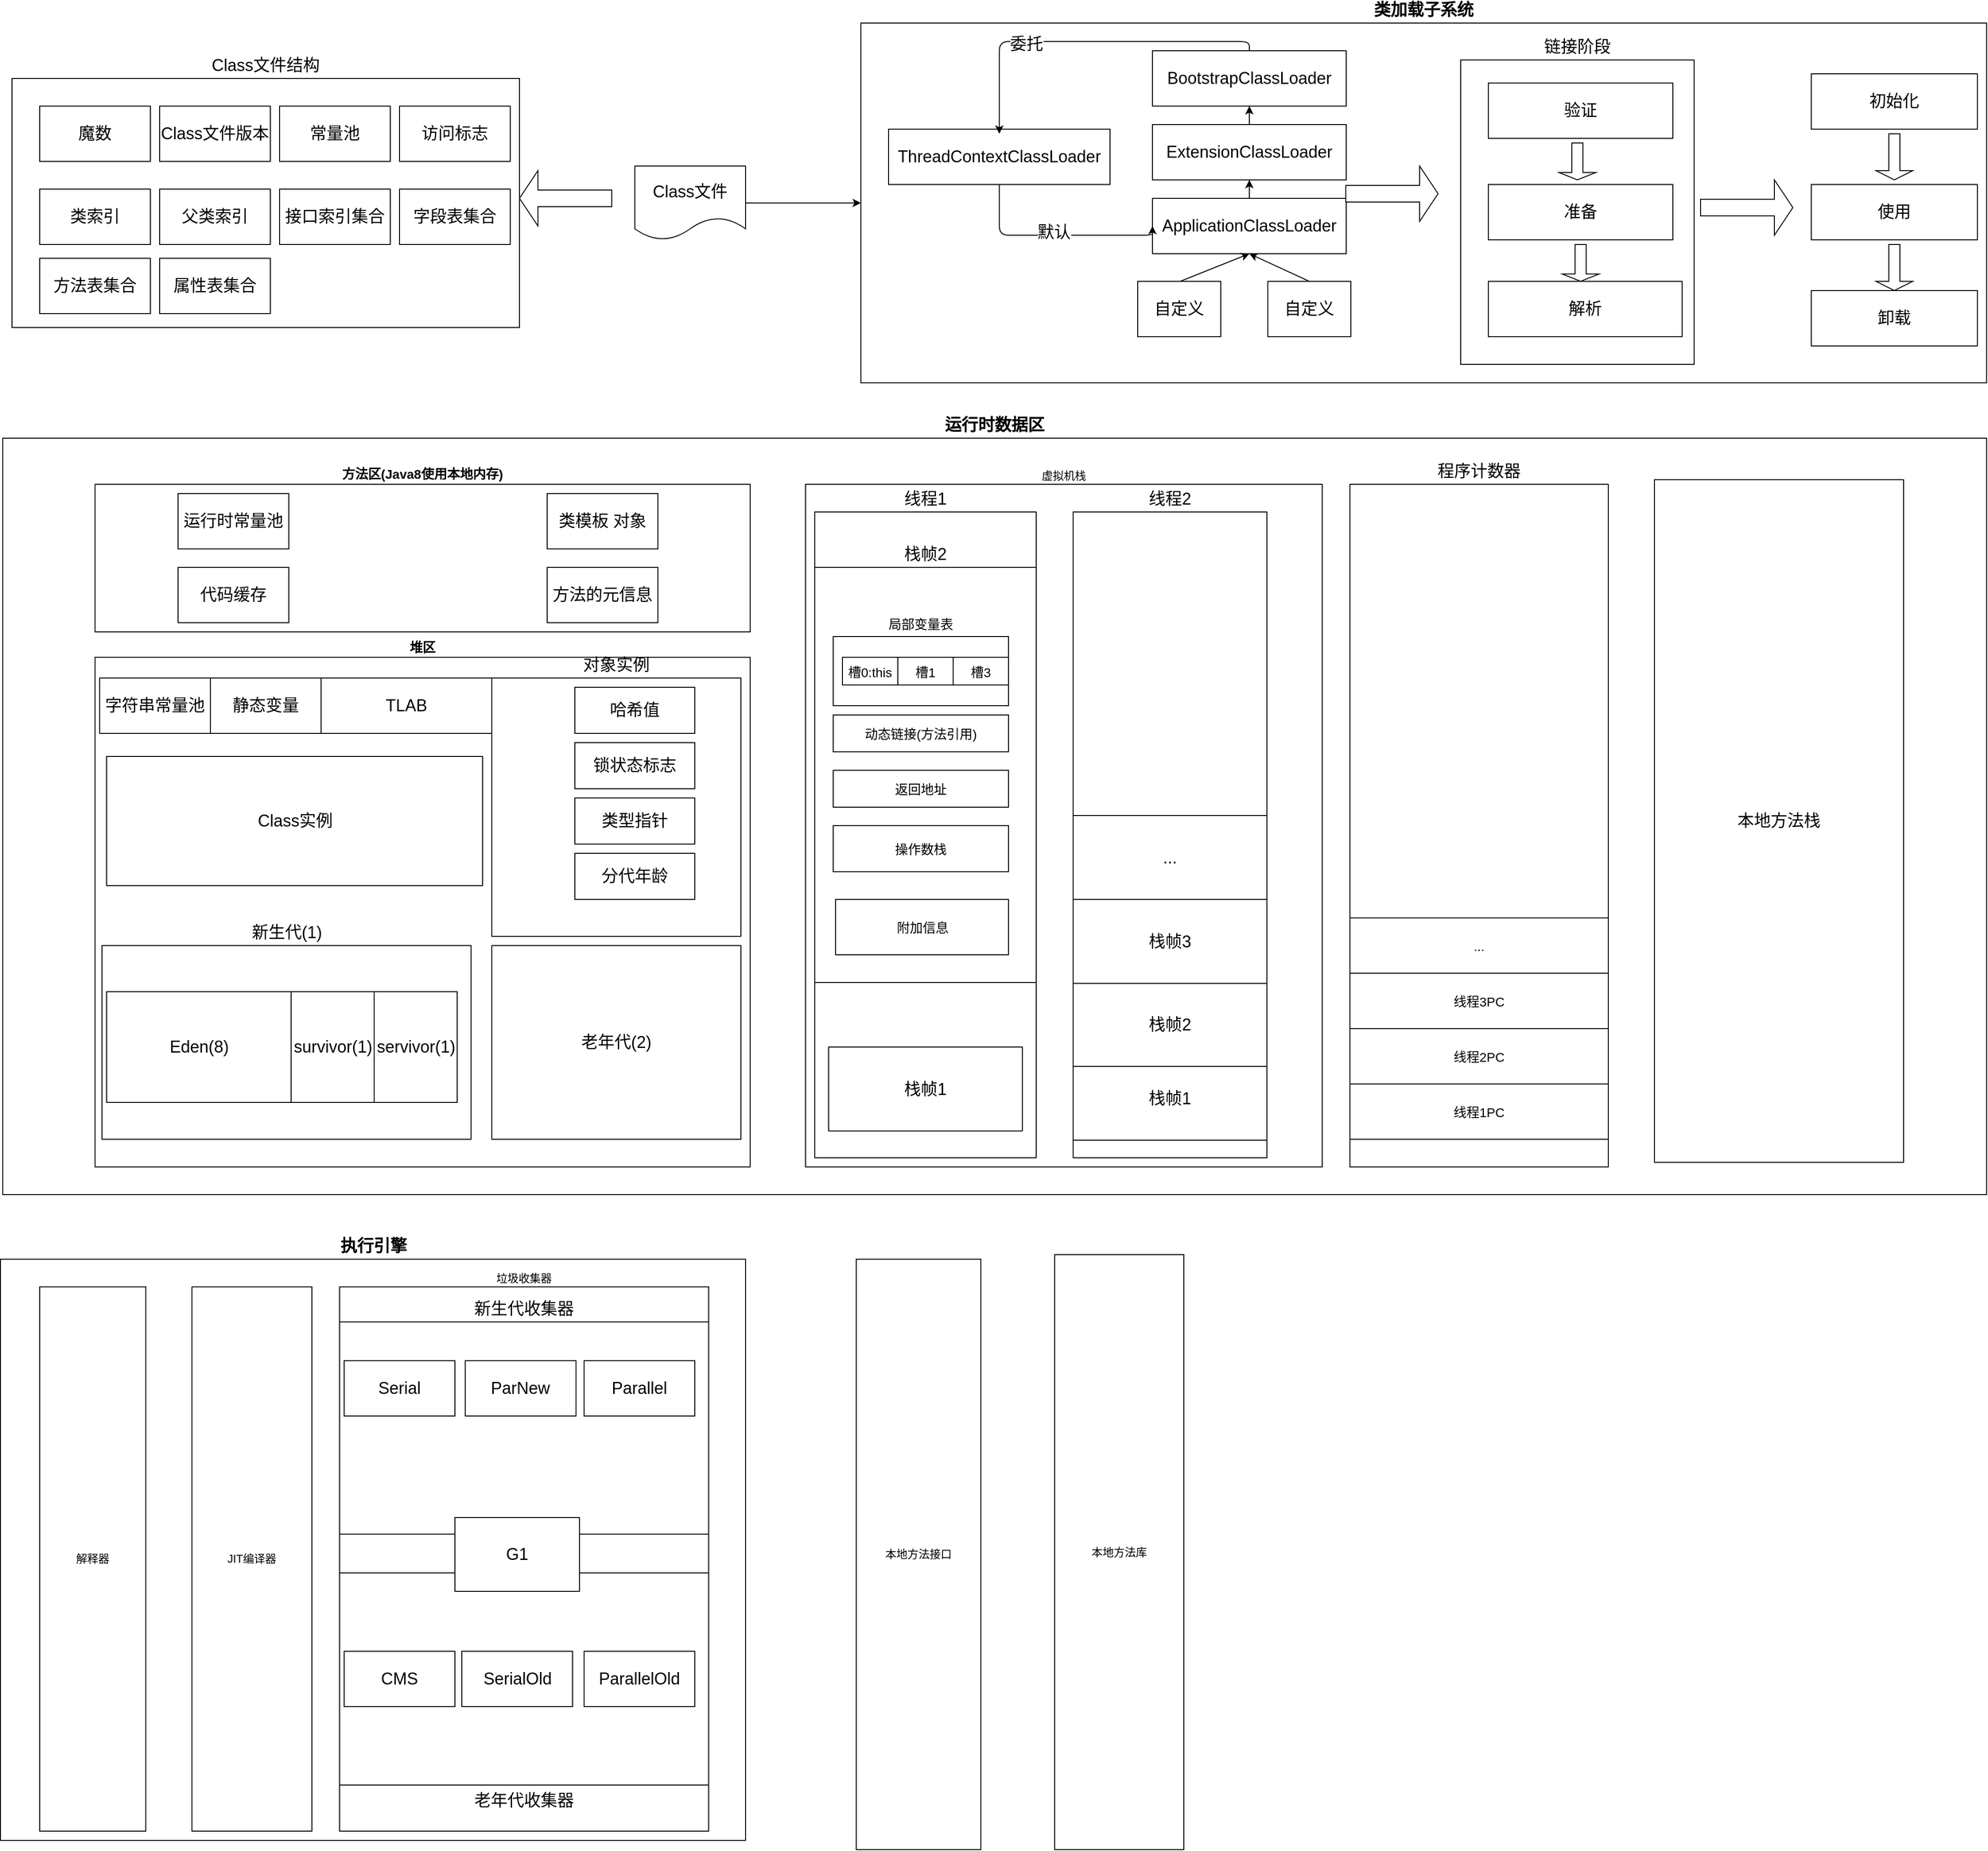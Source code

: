<mxfile version="14.9.6" type="device"><diagram id="ad8FNN0Iyf8l6gDrwSFY" name="第 1 页"><mxGraphModel dx="3671" dy="3039" grid="1" gridSize="10" guides="1" tooltips="1" connect="1" arrows="1" fold="1" page="1" pageScale="1" pageWidth="827" pageHeight="1169" math="0" shadow="0"><root><mxCell id="0"/><mxCell id="1" parent="0"/><mxCell id="kjiHxw-QzFYspawKZchY-1" value="类加载子系统" style="rounded=0;whiteSpace=wrap;html=1;labelPosition=center;verticalLabelPosition=top;align=center;verticalAlign=bottom;fontSize=18;fontStyle=1" vertex="1" parent="1"><mxGeometry x="870" y="10" width="1220" height="390" as="geometry"/></mxCell><mxCell id="kjiHxw-QzFYspawKZchY-2" value="&lt;font style=&quot;font-size: 18px&quot;&gt;Class文件&lt;/font&gt;" style="shape=document;whiteSpace=wrap;html=1;boundedLbl=1;" vertex="1" parent="1"><mxGeometry x="625" y="165" width="120" height="80" as="geometry"/></mxCell><mxCell id="kjiHxw-QzFYspawKZchY-3" value="" style="endArrow=classic;html=1;exitX=1;exitY=0.5;exitDx=0;exitDy=0;entryX=0;entryY=0.5;entryDx=0;entryDy=0;" edge="1" parent="1" source="kjiHxw-QzFYspawKZchY-2" target="kjiHxw-QzFYspawKZchY-1"><mxGeometry width="50" height="50" relative="1" as="geometry"><mxPoint x="940" y="510" as="sourcePoint"/><mxPoint x="860" y="310" as="targetPoint"/></mxGeometry></mxCell><mxCell id="kjiHxw-QzFYspawKZchY-4" value="&lt;font style=&quot;font-size: 18px&quot;&gt;&lt;b&gt;运行时数据区&lt;/b&gt;&lt;/font&gt;" style="rounded=0;whiteSpace=wrap;html=1;labelPosition=center;verticalLabelPosition=top;align=center;verticalAlign=bottom;" vertex="1" parent="1"><mxGeometry x="-60" y="460" width="2150" height="820" as="geometry"/></mxCell><mxCell id="kjiHxw-QzFYspawKZchY-5" value="&lt;b&gt;&lt;font style=&quot;font-size: 14px&quot;&gt;方法区(Java8使用本地内存)&lt;/font&gt;&lt;/b&gt;" style="rounded=0;whiteSpace=wrap;html=1;labelPosition=center;verticalLabelPosition=top;align=center;verticalAlign=bottom;" vertex="1" parent="1"><mxGeometry x="40" y="510" width="710" height="160" as="geometry"/></mxCell><mxCell id="kjiHxw-QzFYspawKZchY-6" value="&lt;font style=&quot;font-size: 14px&quot;&gt;&lt;b&gt;堆区&lt;/b&gt;&lt;/font&gt;" style="rounded=0;whiteSpace=wrap;html=1;labelPosition=center;verticalLabelPosition=top;align=center;verticalAlign=bottom;" vertex="1" parent="1"><mxGeometry x="40" y="697.5" width="710" height="552.5" as="geometry"/></mxCell><mxCell id="kjiHxw-QzFYspawKZchY-7" value="虚拟机栈" style="rounded=0;whiteSpace=wrap;html=1;labelPosition=center;verticalLabelPosition=top;align=center;verticalAlign=bottom;" vertex="1" parent="1"><mxGeometry x="810" y="510" width="560" height="740" as="geometry"/></mxCell><mxCell id="kjiHxw-QzFYspawKZchY-8" value="&lt;font style=&quot;font-size: 18px&quot;&gt;本地方法栈&lt;/font&gt;" style="rounded=0;whiteSpace=wrap;html=1;" vertex="1" parent="1"><mxGeometry x="1730" y="505" width="270" height="740" as="geometry"/></mxCell><mxCell id="kjiHxw-QzFYspawKZchY-9" value="&lt;font style=&quot;font-size: 18px&quot;&gt;程序计数器&lt;/font&gt;" style="rounded=0;whiteSpace=wrap;html=1;labelPosition=center;verticalLabelPosition=top;align=center;verticalAlign=bottom;" vertex="1" parent="1"><mxGeometry x="1400" y="510" width="280" height="740" as="geometry"/></mxCell><mxCell id="kjiHxw-QzFYspawKZchY-10" value="&lt;font style=&quot;font-size: 18px&quot;&gt;&lt;b&gt;执行引擎&lt;/b&gt;&lt;/font&gt;" style="rounded=0;whiteSpace=wrap;html=1;labelPosition=center;verticalLabelPosition=top;align=center;verticalAlign=bottom;" vertex="1" parent="1"><mxGeometry x="-62.5" y="1350" width="807.5" height="630" as="geometry"/></mxCell><mxCell id="kjiHxw-QzFYspawKZchY-11" value="解释器" style="rounded=0;whiteSpace=wrap;html=1;" vertex="1" parent="1"><mxGeometry x="-20" y="1380" width="115" height="590" as="geometry"/></mxCell><mxCell id="kjiHxw-QzFYspawKZchY-12" value="JIT编译器" style="rounded=0;whiteSpace=wrap;html=1;" vertex="1" parent="1"><mxGeometry x="145" y="1380" width="130" height="590" as="geometry"/></mxCell><mxCell id="kjiHxw-QzFYspawKZchY-13" value="垃圾收集器" style="rounded=0;whiteSpace=wrap;html=1;labelPosition=center;verticalLabelPosition=top;align=center;verticalAlign=bottom;" vertex="1" parent="1"><mxGeometry x="305" y="1380" width="400" height="590" as="geometry"/></mxCell><mxCell id="kjiHxw-QzFYspawKZchY-14" value="本地方法接口" style="rounded=0;whiteSpace=wrap;html=1;" vertex="1" parent="1"><mxGeometry x="865" y="1350" width="135" height="640" as="geometry"/></mxCell><mxCell id="kjiHxw-QzFYspawKZchY-15" value="本地方法库" style="rounded=0;whiteSpace=wrap;html=1;" vertex="1" parent="1"><mxGeometry x="1080" y="1345" width="140" height="645" as="geometry"/></mxCell><mxCell id="kjiHxw-QzFYspawKZchY-16" value="BootstrapClassLoader" style="rounded=0;whiteSpace=wrap;html=1;fontSize=18;" vertex="1" parent="1"><mxGeometry x="1186" y="40" width="210" height="60" as="geometry"/></mxCell><mxCell id="kjiHxw-QzFYspawKZchY-17" value="ExtensionClassLoader" style="rounded=0;whiteSpace=wrap;html=1;fontSize=18;" vertex="1" parent="1"><mxGeometry x="1186" y="120" width="210" height="60" as="geometry"/></mxCell><mxCell id="kjiHxw-QzFYspawKZchY-18" value="ApplicationClassLoader" style="rounded=0;whiteSpace=wrap;html=1;fontSize=18;" vertex="1" parent="1"><mxGeometry x="1186" y="200" width="210" height="60" as="geometry"/></mxCell><mxCell id="kjiHxw-QzFYspawKZchY-19" value="自定义" style="rounded=0;whiteSpace=wrap;html=1;fontSize=18;" vertex="1" parent="1"><mxGeometry x="1311" y="290" width="90" height="60" as="geometry"/></mxCell><mxCell id="kjiHxw-QzFYspawKZchY-20" value="自定义" style="rounded=0;whiteSpace=wrap;html=1;fontSize=18;" vertex="1" parent="1"><mxGeometry x="1170" y="290" width="90" height="60" as="geometry"/></mxCell><mxCell id="kjiHxw-QzFYspawKZchY-21" value="" style="endArrow=classic;html=1;fontSize=18;entryX=0.5;entryY=1;entryDx=0;entryDy=0;" edge="1" parent="1" target="kjiHxw-QzFYspawKZchY-18"><mxGeometry width="50" height="50" relative="1" as="geometry"><mxPoint x="1216" y="290" as="sourcePoint"/><mxPoint x="1546" y="150" as="targetPoint"/></mxGeometry></mxCell><mxCell id="kjiHxw-QzFYspawKZchY-22" value="" style="endArrow=classic;html=1;fontSize=18;entryX=0.5;entryY=1;entryDx=0;entryDy=0;exitX=0.5;exitY=0;exitDx=0;exitDy=0;" edge="1" parent="1" source="kjiHxw-QzFYspawKZchY-19" target="kjiHxw-QzFYspawKZchY-18"><mxGeometry width="50" height="50" relative="1" as="geometry"><mxPoint x="1226" y="300" as="sourcePoint"/><mxPoint x="1301" y="270" as="targetPoint"/></mxGeometry></mxCell><mxCell id="kjiHxw-QzFYspawKZchY-23" value="" style="endArrow=classic;html=1;fontSize=18;entryX=0.5;entryY=1;entryDx=0;entryDy=0;exitX=0.5;exitY=0;exitDx=0;exitDy=0;" edge="1" parent="1" source="kjiHxw-QzFYspawKZchY-18" target="kjiHxw-QzFYspawKZchY-17"><mxGeometry width="50" height="50" relative="1" as="geometry"><mxPoint x="1366" y="300" as="sourcePoint"/><mxPoint x="1301" y="270" as="targetPoint"/></mxGeometry></mxCell><mxCell id="kjiHxw-QzFYspawKZchY-24" value="" style="endArrow=classic;html=1;fontSize=18;entryX=0.5;entryY=1;entryDx=0;entryDy=0;exitX=0.5;exitY=0;exitDx=0;exitDy=0;" edge="1" parent="1" source="kjiHxw-QzFYspawKZchY-17" target="kjiHxw-QzFYspawKZchY-16"><mxGeometry width="50" height="50" relative="1" as="geometry"><mxPoint x="1301" y="210" as="sourcePoint"/><mxPoint x="1301" y="190" as="targetPoint"/></mxGeometry></mxCell><mxCell id="kjiHxw-QzFYspawKZchY-26" value="" style="shape=singleArrow;whiteSpace=wrap;html=1;fontSize=18;" vertex="1" parent="1"><mxGeometry x="1395.5" y="165" width="100" height="60" as="geometry"/></mxCell><mxCell id="kjiHxw-QzFYspawKZchY-27" value="链接阶段" style="rounded=0;whiteSpace=wrap;html=1;fontSize=18;labelPosition=center;verticalLabelPosition=top;align=center;verticalAlign=bottom;" vertex="1" parent="1"><mxGeometry x="1520" y="50" width="253" height="330" as="geometry"/></mxCell><mxCell id="kjiHxw-QzFYspawKZchY-28" value="验证&lt;span style=&quot;color: rgba(0 , 0 , 0 , 0) ; font-family: monospace ; font-size: 0px&quot;&gt;%3CmxGraphModel%3E%3Croot%3E%3CmxCell%20id%3D%220%22%2F%3E%3CmxCell%20id%3D%221%22%20parent%3D%220%22%2F%3E%3CmxCell%20id%3D%222%22%20value%3D%22%22%20style%3D%22endArrow%3Dclassic%3Bhtml%3D1%3BfontSize%3D18%3BentryX%3D0.5%3BentryY%3D1%3BentryDx%3D0%3BentryDy%3D0%3BexitX%3D0.5%3BexitY%3D0%3BexitDx%3D0%3BexitDy%3D0%3B%22%20edge%3D%221%22%20parent%3D%221%22%3E%3CmxGeometry%20width%3D%2250%22%20height%3D%2250%22%20relative%3D%221%22%20as%3D%22geometry%22%3E%3CmxPoint%20x%3D%22445%22%20y%3D%22210%22%20as%3D%22sourcePoint%22%2F%3E%3CmxPoint%20x%3D%22445%22%20y%3D%22190%22%20as%3D%22targetPoint%22%2F%3E%3C%2FmxGeometry%3E%3C%2FmxCell%3E%3C%2Froot%3E%3C%2FmxGraphModel%3E&lt;/span&gt;" style="rounded=0;whiteSpace=wrap;html=1;fontSize=18;" vertex="1" parent="1"><mxGeometry x="1550" y="75" width="200" height="60" as="geometry"/></mxCell><mxCell id="kjiHxw-QzFYspawKZchY-29" value="准备" style="rounded=0;whiteSpace=wrap;html=1;fontSize=18;" vertex="1" parent="1"><mxGeometry x="1550" y="185" width="200" height="60" as="geometry"/></mxCell><mxCell id="kjiHxw-QzFYspawKZchY-30" value="解析" style="rounded=0;whiteSpace=wrap;html=1;fontSize=18;" vertex="1" parent="1"><mxGeometry x="1550" y="290" width="210" height="60" as="geometry"/></mxCell><mxCell id="kjiHxw-QzFYspawKZchY-33" value="卸载" style="rounded=0;whiteSpace=wrap;html=1;fontSize=18;" vertex="1" parent="1"><mxGeometry x="1900" y="300" width="180" height="60" as="geometry"/></mxCell><mxCell id="kjiHxw-QzFYspawKZchY-34" value="线程1" style="rounded=0;whiteSpace=wrap;html=1;fontSize=18;labelPosition=center;verticalLabelPosition=top;align=center;verticalAlign=bottom;" vertex="1" parent="1"><mxGeometry x="820" y="540" width="240" height="700" as="geometry"/></mxCell><mxCell id="kjiHxw-QzFYspawKZchY-35" value="线程2" style="rounded=0;whiteSpace=wrap;html=1;fontSize=18;labelPosition=center;verticalLabelPosition=top;align=center;verticalAlign=bottom;" vertex="1" parent="1"><mxGeometry x="1100" y="540" width="210" height="700" as="geometry"/></mxCell><mxCell id="kjiHxw-QzFYspawKZchY-36" value="TLAB" style="rounded=0;whiteSpace=wrap;html=1;fontSize=18;" vertex="1" parent="1"><mxGeometry x="285" y="720" width="185" height="60" as="geometry"/></mxCell><mxCell id="kjiHxw-QzFYspawKZchY-37" value="栈帧1" style="rounded=0;whiteSpace=wrap;html=1;fontSize=18;" vertex="1" parent="1"><mxGeometry x="880" y="1010" width="70" height="30" as="geometry"/></mxCell><mxCell id="kjiHxw-QzFYspawKZchY-38" value="栈帧1" style="rounded=0;whiteSpace=wrap;html=1;fontSize=18;" vertex="1" parent="1"><mxGeometry x="835" y="1120" width="210" height="91" as="geometry"/></mxCell><mxCell id="kjiHxw-QzFYspawKZchY-39" value="栈帧2" style="rounded=0;whiteSpace=wrap;html=1;fontSize=18;labelPosition=center;verticalLabelPosition=top;align=center;verticalAlign=bottom;" vertex="1" parent="1"><mxGeometry x="820" y="600" width="240" height="450" as="geometry"/></mxCell><mxCell id="kjiHxw-QzFYspawKZchY-40" value="&lt;font style=&quot;font-size: 14px&quot;&gt;局部变量表&lt;/font&gt;" style="rounded=0;whiteSpace=wrap;html=1;fontSize=18;labelPosition=center;verticalLabelPosition=top;align=center;verticalAlign=bottom;" vertex="1" parent="1"><mxGeometry x="840" y="675" width="190" height="75" as="geometry"/></mxCell><mxCell id="kjiHxw-QzFYspawKZchY-41" value="&lt;font style=&quot;font-size: 14px&quot;&gt;动态链接(方法引用)&lt;/font&gt;" style="rounded=0;whiteSpace=wrap;html=1;fontSize=18;" vertex="1" parent="1"><mxGeometry x="840" y="760" width="190" height="40" as="geometry"/></mxCell><mxCell id="kjiHxw-QzFYspawKZchY-42" value="&lt;span style=&quot;font-size: 14px&quot;&gt;操作数栈&lt;/span&gt;" style="rounded=0;whiteSpace=wrap;html=1;fontSize=18;" vertex="1" parent="1"><mxGeometry x="840" y="880" width="190" height="50" as="geometry"/></mxCell><mxCell id="kjiHxw-QzFYspawKZchY-43" value="&lt;font style=&quot;font-size: 14px&quot;&gt;返回地址&lt;/font&gt;" style="rounded=0;whiteSpace=wrap;html=1;fontSize=18;" vertex="1" parent="1"><mxGeometry x="840" y="820" width="190" height="40" as="geometry"/></mxCell><mxCell id="kjiHxw-QzFYspawKZchY-44" value="Class文件结构" style="rounded=0;whiteSpace=wrap;html=1;fontSize=18;labelPosition=center;verticalLabelPosition=top;align=center;verticalAlign=bottom;" vertex="1" parent="1"><mxGeometry x="-50" y="70" width="550" height="270" as="geometry"/></mxCell><mxCell id="kjiHxw-QzFYspawKZchY-45" value="" style="shape=singleArrow;direction=west;whiteSpace=wrap;html=1;fontSize=18;" vertex="1" parent="1"><mxGeometry x="500" y="170" width="100" height="60" as="geometry"/></mxCell><mxCell id="kjiHxw-QzFYspawKZchY-46" value="魔数" style="rounded=0;whiteSpace=wrap;html=1;fontSize=18;" vertex="1" parent="1"><mxGeometry x="-20" y="100" width="120" height="60" as="geometry"/></mxCell><mxCell id="kjiHxw-QzFYspawKZchY-47" value="运行时常量池" style="rounded=0;whiteSpace=wrap;html=1;fontSize=18;" vertex="1" parent="1"><mxGeometry x="130" y="520" width="120" height="60" as="geometry"/></mxCell><mxCell id="kjiHxw-QzFYspawKZchY-48" value="常量池" style="rounded=0;whiteSpace=wrap;html=1;fontSize=18;" vertex="1" parent="1"><mxGeometry x="240" y="100" width="120" height="60" as="geometry"/></mxCell><mxCell id="kjiHxw-QzFYspawKZchY-49" value="字符串常量池" style="rounded=0;whiteSpace=wrap;html=1;fontSize=18;" vertex="1" parent="1"><mxGeometry x="45" y="720" width="120" height="60" as="geometry"/></mxCell><mxCell id="kjiHxw-QzFYspawKZchY-50" value="类模板 对象" style="rounded=0;whiteSpace=wrap;html=1;fontSize=18;" vertex="1" parent="1"><mxGeometry x="530" y="520" width="120" height="60" as="geometry"/></mxCell><mxCell id="kjiHxw-QzFYspawKZchY-51" value="Class实例" style="rounded=0;whiteSpace=wrap;html=1;fontSize=18;" vertex="1" parent="1"><mxGeometry x="52.5" y="805" width="407.5" height="140" as="geometry"/></mxCell><mxCell id="kjiHxw-QzFYspawKZchY-52" value="ThreadContextClassLoader" style="rounded=0;whiteSpace=wrap;html=1;fontSize=18;" vertex="1" parent="1"><mxGeometry x="900" y="125" width="240" height="60" as="geometry"/></mxCell><mxCell id="kjiHxw-QzFYspawKZchY-57" value="" style="edgeStyle=segmentEdgeStyle;endArrow=classic;html=1;fontSize=18;entryX=0;entryY=0.5;entryDx=0;entryDy=0;exitX=0.5;exitY=1;exitDx=0;exitDy=0;" edge="1" parent="1" source="kjiHxw-QzFYspawKZchY-52" target="kjiHxw-QzFYspawKZchY-18"><mxGeometry width="50" height="50" relative="1" as="geometry"><mxPoint x="1010" y="280" as="sourcePoint"/><mxPoint x="1060" y="230" as="targetPoint"/><Array as="points"><mxPoint x="1020" y="240"/><mxPoint x="1186" y="240"/></Array></mxGeometry></mxCell><mxCell id="kjiHxw-QzFYspawKZchY-58" value="默认" style="edgeLabel;html=1;align=center;verticalAlign=middle;resizable=0;points=[];fontSize=18;" vertex="1" connectable="0" parent="kjiHxw-QzFYspawKZchY-57"><mxGeometry x="-0.017" y="3" relative="1" as="geometry"><mxPoint as="offset"/></mxGeometry></mxCell><mxCell id="kjiHxw-QzFYspawKZchY-59" value="" style="edgeStyle=segmentEdgeStyle;endArrow=classic;html=1;fontSize=18;exitX=0.5;exitY=0;exitDx=0;exitDy=0;" edge="1" parent="1" source="kjiHxw-QzFYspawKZchY-16"><mxGeometry width="50" height="50" relative="1" as="geometry"><mxPoint x="1040" y="40" as="sourcePoint"/><mxPoint x="1020" y="130" as="targetPoint"/><Array as="points"><mxPoint x="1291" y="30"/><mxPoint x="1020" y="30"/></Array></mxGeometry></mxCell><mxCell id="kjiHxw-QzFYspawKZchY-60" value="委托" style="edgeLabel;html=1;align=center;verticalAlign=middle;resizable=0;points=[];fontSize=18;" vertex="1" connectable="0" parent="kjiHxw-QzFYspawKZchY-59"><mxGeometry x="0.326" y="3" relative="1" as="geometry"><mxPoint as="offset"/></mxGeometry></mxCell><mxCell id="kjiHxw-QzFYspawKZchY-62" value="方法的元信息" style="rounded=0;whiteSpace=wrap;html=1;fontSize=18;" vertex="1" parent="1"><mxGeometry x="530" y="600" width="120" height="60" as="geometry"/></mxCell><mxCell id="kjiHxw-QzFYspawKZchY-66" value="老年代(2)" style="rounded=0;whiteSpace=wrap;html=1;fontSize=18;" vertex="1" parent="1"><mxGeometry x="470" y="1010" width="270" height="210" as="geometry"/></mxCell><mxCell id="kjiHxw-QzFYspawKZchY-67" value="&lt;font style=&quot;font-size: 14px&quot;&gt;线程1PC&lt;/font&gt;" style="rounded=0;whiteSpace=wrap;html=1;fontSize=18;" vertex="1" parent="1"><mxGeometry x="1400" y="1160" width="280" height="60" as="geometry"/></mxCell><mxCell id="kjiHxw-QzFYspawKZchY-68" value="&lt;font style=&quot;font-size: 14px&quot;&gt;线程2PC&lt;/font&gt;" style="rounded=0;whiteSpace=wrap;html=1;fontSize=18;" vertex="1" parent="1"><mxGeometry x="1400" y="1100" width="280" height="60" as="geometry"/></mxCell><mxCell id="kjiHxw-QzFYspawKZchY-69" value="&lt;span style=&quot;font-size: 14px&quot;&gt;附加信息&lt;/span&gt;" style="rounded=0;whiteSpace=wrap;html=1;fontSize=18;" vertex="1" parent="1"><mxGeometry x="842.5" y="960" width="187.5" height="60" as="geometry"/></mxCell><mxCell id="kjiHxw-QzFYspawKZchY-71" value="&lt;font style=&quot;font-size: 14px&quot;&gt;槽0:this&lt;/font&gt;" style="rounded=0;whiteSpace=wrap;html=1;fontSize=18;" vertex="1" parent="1"><mxGeometry x="850" y="697.5" width="60" height="30" as="geometry"/></mxCell><mxCell id="kjiHxw-QzFYspawKZchY-72" value="&lt;span style=&quot;font-size: 14px&quot;&gt;槽1&lt;/span&gt;" style="rounded=0;whiteSpace=wrap;html=1;fontSize=18;" vertex="1" parent="1"><mxGeometry x="910" y="697.5" width="60" height="30" as="geometry"/></mxCell><mxCell id="kjiHxw-QzFYspawKZchY-73" value="&lt;span style=&quot;font-size: 14px&quot;&gt;槽3&lt;/span&gt;" style="rounded=0;whiteSpace=wrap;html=1;fontSize=18;" vertex="1" parent="1"><mxGeometry x="970" y="697.5" width="60" height="30" as="geometry"/></mxCell><mxCell id="kjiHxw-QzFYspawKZchY-74" value="新生代(1)" style="rounded=0;whiteSpace=wrap;html=1;fontSize=18;labelPosition=center;verticalLabelPosition=top;align=center;verticalAlign=bottom;" vertex="1" parent="1"><mxGeometry x="47.5" y="1010" width="400" height="210" as="geometry"/></mxCell><mxCell id="kjiHxw-QzFYspawKZchY-63" value="Eden(8)" style="rounded=0;whiteSpace=wrap;html=1;fontSize=18;" vertex="1" parent="1"><mxGeometry x="52.5" y="1060" width="200" height="120" as="geometry"/></mxCell><mxCell id="kjiHxw-QzFYspawKZchY-64" value="survivor(1)" style="rounded=0;whiteSpace=wrap;html=1;fontSize=18;" vertex="1" parent="1"><mxGeometry x="252.5" y="1060" width="90" height="120" as="geometry"/></mxCell><mxCell id="kjiHxw-QzFYspawKZchY-65" value="servivor(1)" style="rounded=0;whiteSpace=wrap;html=1;fontSize=18;" vertex="1" parent="1"><mxGeometry x="342.5" y="1060" width="90" height="120" as="geometry"/></mxCell><mxCell id="kjiHxw-QzFYspawKZchY-76" value="代码缓存" style="rounded=0;whiteSpace=wrap;html=1;fontSize=18;" vertex="1" parent="1"><mxGeometry x="130" y="600" width="120" height="60" as="geometry"/></mxCell><mxCell id="kjiHxw-QzFYspawKZchY-77" value="静态变量" style="rounded=0;whiteSpace=wrap;html=1;fontSize=18;" vertex="1" parent="1"><mxGeometry x="165" y="720" width="120" height="60" as="geometry"/></mxCell><mxCell id="kjiHxw-QzFYspawKZchY-78" value="对象实例" style="rounded=0;whiteSpace=wrap;html=1;fontSize=18;labelPosition=center;verticalLabelPosition=top;align=center;verticalAlign=bottom;" vertex="1" parent="1"><mxGeometry x="470" y="720" width="270" height="280" as="geometry"/></mxCell><mxCell id="kjiHxw-QzFYspawKZchY-80" value="哈希值" style="rounded=0;whiteSpace=wrap;html=1;fontSize=18;" vertex="1" parent="1"><mxGeometry x="560" y="730" width="130" height="50" as="geometry"/></mxCell><mxCell id="kjiHxw-QzFYspawKZchY-92" value="新生代收集器" style="rounded=0;whiteSpace=wrap;html=1;fontSize=18;labelPosition=center;verticalLabelPosition=top;align=center;verticalAlign=bottom;" vertex="1" parent="1"><mxGeometry x="305" y="1418" width="400" height="230" as="geometry"/></mxCell><mxCell id="kjiHxw-QzFYspawKZchY-93" value="老年代收集器" style="rounded=0;whiteSpace=wrap;html=1;fontSize=18;labelPosition=center;verticalLabelPosition=bottom;align=center;verticalAlign=top;" vertex="1" parent="1"><mxGeometry x="305" y="1690" width="400" height="230" as="geometry"/></mxCell><mxCell id="kjiHxw-QzFYspawKZchY-89" value="G1" style="rounded=0;whiteSpace=wrap;html=1;fontSize=18;" vertex="1" parent="1"><mxGeometry x="430" y="1630" width="135" height="80" as="geometry"/></mxCell><mxCell id="kjiHxw-QzFYspawKZchY-83" value="Serial" style="rounded=0;whiteSpace=wrap;html=1;fontSize=18;" vertex="1" parent="1"><mxGeometry x="310" y="1460" width="120" height="60" as="geometry"/></mxCell><mxCell id="kjiHxw-QzFYspawKZchY-85" value="ParNew" style="rounded=0;whiteSpace=wrap;html=1;fontSize=18;" vertex="1" parent="1"><mxGeometry x="441.25" y="1460" width="120" height="60" as="geometry"/></mxCell><mxCell id="kjiHxw-QzFYspawKZchY-87" value="Parallel" style="rounded=0;whiteSpace=wrap;html=1;fontSize=18;" vertex="1" parent="1"><mxGeometry x="570" y="1460" width="120" height="60" as="geometry"/></mxCell><mxCell id="kjiHxw-QzFYspawKZchY-88" value="CMS" style="rounded=0;whiteSpace=wrap;html=1;fontSize=18;" vertex="1" parent="1"><mxGeometry x="310" y="1775" width="120" height="60" as="geometry"/></mxCell><mxCell id="kjiHxw-QzFYspawKZchY-84" value="SerialOld" style="rounded=0;whiteSpace=wrap;html=1;fontSize=18;" vertex="1" parent="1"><mxGeometry x="437.5" y="1775" width="120" height="60" as="geometry"/></mxCell><mxCell id="kjiHxw-QzFYspawKZchY-86" value="ParallelOld" style="rounded=0;whiteSpace=wrap;html=1;fontSize=18;" vertex="1" parent="1"><mxGeometry x="570" y="1775" width="120" height="60" as="geometry"/></mxCell><mxCell id="kjiHxw-QzFYspawKZchY-94" value="Class文件版本" style="rounded=0;whiteSpace=wrap;html=1;fontSize=18;" vertex="1" parent="1"><mxGeometry x="110" y="100" width="120" height="60" as="geometry"/></mxCell><mxCell id="kjiHxw-QzFYspawKZchY-95" value="访问标志" style="rounded=0;whiteSpace=wrap;html=1;fontSize=18;" vertex="1" parent="1"><mxGeometry x="370" y="100" width="120" height="60" as="geometry"/></mxCell><mxCell id="kjiHxw-QzFYspawKZchY-96" value="类索引" style="rounded=0;whiteSpace=wrap;html=1;fontSize=18;" vertex="1" parent="1"><mxGeometry x="-20" y="190" width="120" height="60" as="geometry"/></mxCell><mxCell id="kjiHxw-QzFYspawKZchY-97" value="父类索引" style="rounded=0;whiteSpace=wrap;html=1;fontSize=18;" vertex="1" parent="1"><mxGeometry x="110" y="190" width="120" height="60" as="geometry"/></mxCell><mxCell id="kjiHxw-QzFYspawKZchY-98" value="接口索引集合" style="rounded=0;whiteSpace=wrap;html=1;fontSize=18;" vertex="1" parent="1"><mxGeometry x="240" y="190" width="120" height="60" as="geometry"/></mxCell><mxCell id="kjiHxw-QzFYspawKZchY-99" value="字段表集合" style="rounded=0;whiteSpace=wrap;html=1;fontSize=18;" vertex="1" parent="1"><mxGeometry x="370" y="190" width="120" height="60" as="geometry"/></mxCell><mxCell id="kjiHxw-QzFYspawKZchY-100" value="方法表集合" style="rounded=0;whiteSpace=wrap;html=1;fontSize=18;" vertex="1" parent="1"><mxGeometry x="-20" y="265" width="120" height="60" as="geometry"/></mxCell><mxCell id="kjiHxw-QzFYspawKZchY-101" value="属性表集合" style="rounded=0;whiteSpace=wrap;html=1;fontSize=18;" vertex="1" parent="1"><mxGeometry x="110" y="265" width="120" height="60" as="geometry"/></mxCell><mxCell id="kjiHxw-QzFYspawKZchY-102" value="" style="shape=singleArrow;direction=south;whiteSpace=wrap;html=1;fontSize=18;" vertex="1" parent="1"><mxGeometry x="1626.5" y="140" width="40" height="40" as="geometry"/></mxCell><mxCell id="kjiHxw-QzFYspawKZchY-103" value="" style="shape=singleArrow;direction=south;whiteSpace=wrap;html=1;fontSize=18;" vertex="1" parent="1"><mxGeometry x="1630" y="250" width="40" height="40" as="geometry"/></mxCell><mxCell id="kjiHxw-QzFYspawKZchY-104" value="" style="shape=singleArrow;whiteSpace=wrap;html=1;fontSize=18;" vertex="1" parent="1"><mxGeometry x="1780" y="180" width="100" height="60" as="geometry"/></mxCell><mxCell id="kjiHxw-QzFYspawKZchY-105" value="使用" style="rounded=0;whiteSpace=wrap;html=1;fontSize=18;" vertex="1" parent="1"><mxGeometry x="1900" y="185" width="180" height="60" as="geometry"/></mxCell><mxCell id="kjiHxw-QzFYspawKZchY-106" value="初始化" style="rounded=0;whiteSpace=wrap;html=1;fontSize=18;" vertex="1" parent="1"><mxGeometry x="1900" y="65" width="180" height="60" as="geometry"/></mxCell><mxCell id="kjiHxw-QzFYspawKZchY-107" value="" style="shape=singleArrow;direction=south;whiteSpace=wrap;html=1;fontSize=18;" vertex="1" parent="1"><mxGeometry x="1970" y="130" width="40" height="50" as="geometry"/></mxCell><mxCell id="kjiHxw-QzFYspawKZchY-108" value="" style="shape=singleArrow;direction=south;whiteSpace=wrap;html=1;fontSize=18;" vertex="1" parent="1"><mxGeometry x="1970" y="250" width="40" height="50" as="geometry"/></mxCell><mxCell id="kjiHxw-QzFYspawKZchY-109" value="类型指针" style="rounded=0;whiteSpace=wrap;html=1;fontSize=18;" vertex="1" parent="1"><mxGeometry x="560" y="850" width="130" height="50" as="geometry"/></mxCell><mxCell id="kjiHxw-QzFYspawKZchY-110" value="锁状态标志" style="rounded=0;whiteSpace=wrap;html=1;fontSize=18;" vertex="1" parent="1"><mxGeometry x="560" y="790" width="130" height="50" as="geometry"/></mxCell><mxCell id="kjiHxw-QzFYspawKZchY-111" value="分代年龄" style="rounded=0;whiteSpace=wrap;html=1;fontSize=18;" vertex="1" parent="1"><mxGeometry x="560" y="910" width="130" height="50" as="geometry"/></mxCell><mxCell id="kjiHxw-QzFYspawKZchY-113" value="栈帧1" style="rounded=0;whiteSpace=wrap;html=1;fontSize=18;" vertex="1" parent="1"><mxGeometry x="1100" y="1130" width="210" height="91" as="geometry"/></mxCell><mxCell id="kjiHxw-QzFYspawKZchY-114" value="栈帧2" style="rounded=0;whiteSpace=wrap;html=1;fontSize=18;" vertex="1" parent="1"><mxGeometry x="1100" y="1050" width="210" height="91" as="geometry"/></mxCell><mxCell id="kjiHxw-QzFYspawKZchY-115" value="栈帧3" style="rounded=0;whiteSpace=wrap;html=1;fontSize=18;" vertex="1" parent="1"><mxGeometry x="1100" y="960" width="210" height="91" as="geometry"/></mxCell><mxCell id="kjiHxw-QzFYspawKZchY-116" value="..." style="rounded=0;whiteSpace=wrap;html=1;fontSize=18;" vertex="1" parent="1"><mxGeometry x="1100" y="869" width="210" height="91" as="geometry"/></mxCell><mxCell id="kjiHxw-QzFYspawKZchY-120" value="&lt;font style=&quot;font-size: 14px&quot;&gt;线程3PC&lt;/font&gt;" style="rounded=0;whiteSpace=wrap;html=1;fontSize=18;" vertex="1" parent="1"><mxGeometry x="1400" y="1040" width="280" height="60" as="geometry"/></mxCell><mxCell id="kjiHxw-QzFYspawKZchY-121" value="&lt;font style=&quot;font-size: 14px&quot;&gt;...&lt;/font&gt;" style="rounded=0;whiteSpace=wrap;html=1;fontSize=18;" vertex="1" parent="1"><mxGeometry x="1400" y="980" width="280" height="60" as="geometry"/></mxCell></root></mxGraphModel></diagram></mxfile>